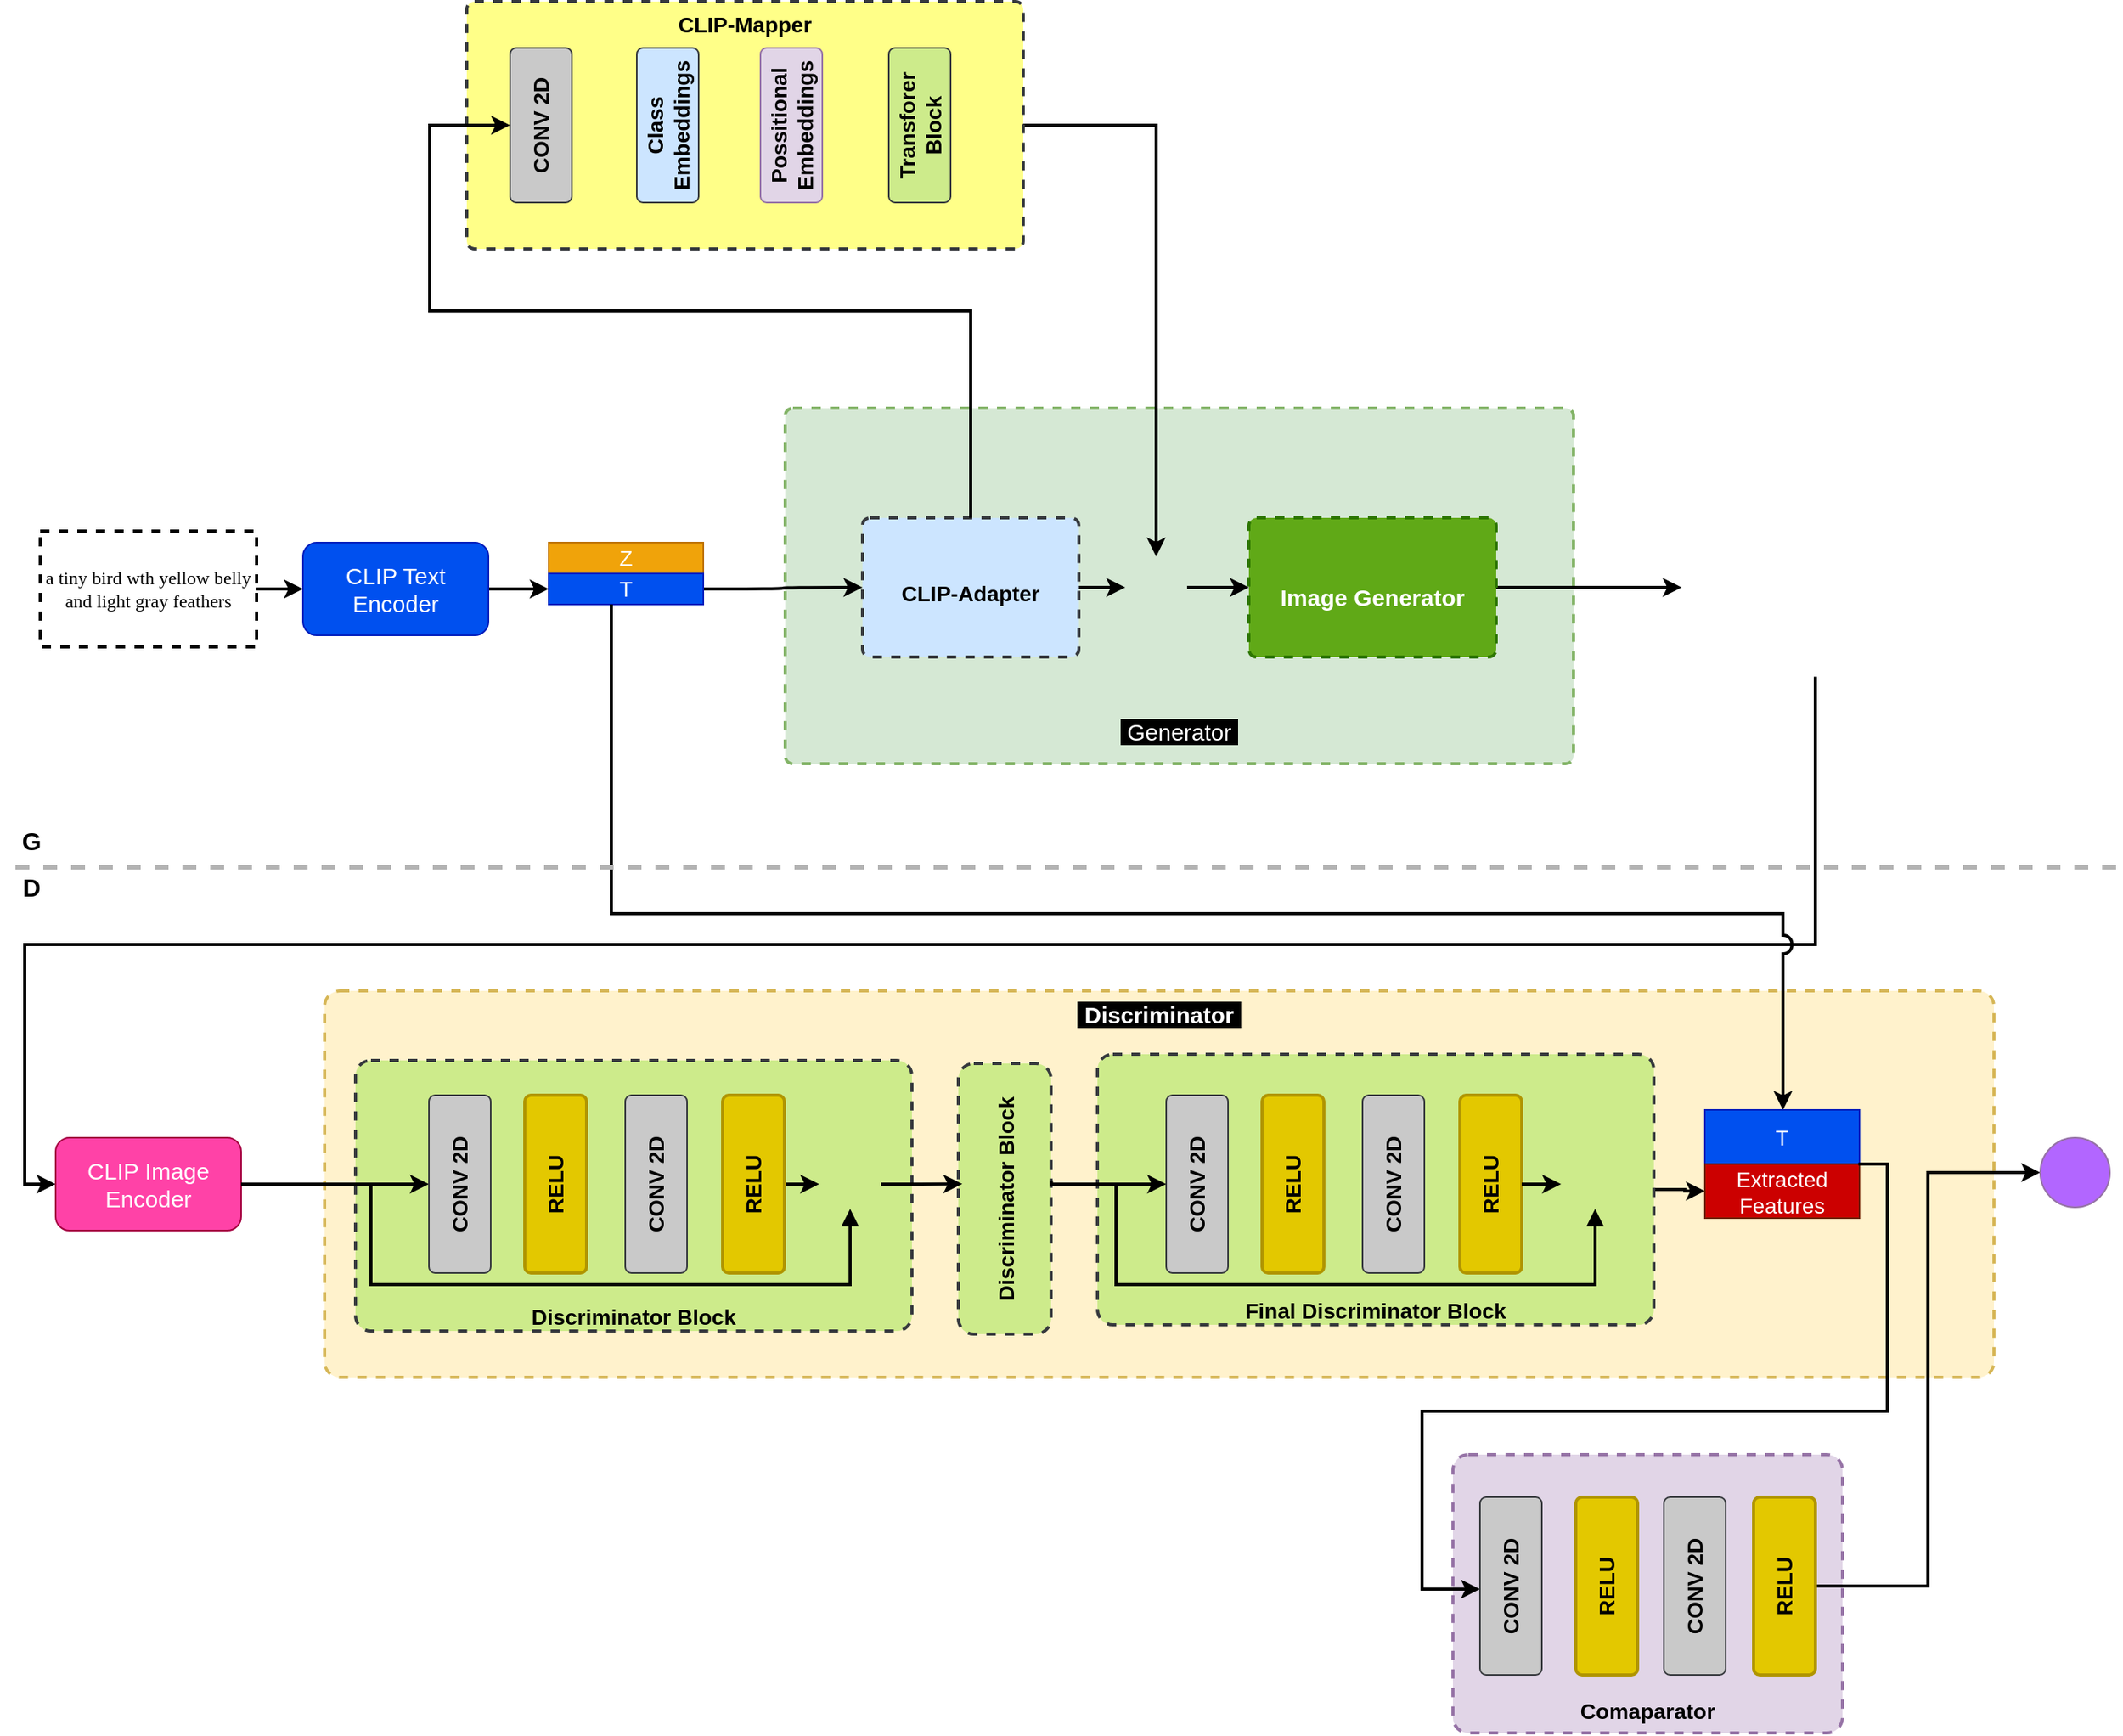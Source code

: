 <mxfile version="24.2.3" type="github">
  <diagram name="Page-1" id="lUMOGSvvNI-4q4CKnHqg">
    <mxGraphModel dx="1909" dy="949" grid="1" gridSize="10" guides="1" tooltips="1" connect="1" arrows="1" fold="1" page="1" pageScale="1" pageWidth="4681" pageHeight="3300" background="#FFFFFF" math="0" shadow="0">
      <root>
        <mxCell id="0" />
        <mxCell id="1" parent="0" />
        <mxCell id="EbBNntHS6jhSmtaPfabT-42" value="&lt;font color=&quot;#ffffff&quot; style=&quot;font-size: 15px;&quot;&gt;&lt;b style=&quot;background-color: rgb(0, 0, 0);&quot;&gt;&amp;nbsp;Discriminator&amp;nbsp;&lt;/b&gt;&lt;/font&gt;" style="html=1;align=center;verticalAlign=top;rounded=1;absoluteArcSize=1;arcSize=20;dashed=1;whiteSpace=wrap;fillColor=#fff2cc;strokeColor=#d6b656;strokeWidth=2;movable=0;resizable=0;rotatable=0;deletable=0;editable=0;locked=1;connectable=0;" parent="1" vertex="1">
          <mxGeometry x="240" y="720" width="1080" height="250" as="geometry" />
        </mxCell>
        <mxCell id="EbBNntHS6jhSmtaPfabT-1" value="&lt;div&gt;&lt;span style=&quot;background-color: rgb(0, 0, 0);&quot;&gt;&lt;br&gt;&lt;/span&gt;&lt;/div&gt;&lt;div&gt;&lt;span style=&quot;background-color: rgb(0, 0, 0);&quot;&gt;&lt;br&gt;&lt;/span&gt;&lt;/div&gt;&lt;div&gt;&lt;span style=&quot;background-color: rgb(0, 0, 0);&quot;&gt;&lt;br&gt;&lt;/span&gt;&lt;/div&gt;&lt;div&gt;&lt;span style=&quot;background-color: rgb(0, 0, 0);&quot;&gt;&lt;br&gt;&lt;/span&gt;&lt;/div&gt;&lt;div&gt;&lt;span style=&quot;background-color: rgb(0, 0, 0);&quot;&gt;&lt;br&gt;&lt;/span&gt;&lt;/div&gt;&lt;div&gt;&lt;span style=&quot;background-color: rgb(0, 0, 0);&quot;&gt;&lt;br&gt;&lt;/span&gt;&lt;/div&gt;&lt;div&gt;&lt;span style=&quot;background-color: rgb(0, 0, 0);&quot;&gt;&lt;br&gt;&lt;/span&gt;&lt;/div&gt;&lt;div&gt;&lt;span style=&quot;background-color: rgb(0, 0, 0);&quot;&gt;&lt;br&gt;&lt;/span&gt;&lt;/div&gt;&lt;div&gt;&lt;span style=&quot;background-color: rgb(0, 0, 0);&quot;&gt;&lt;br&gt;&lt;/span&gt;&lt;/div&gt;&lt;div&gt;&lt;span style=&quot;background-color: rgb(0, 0, 0);&quot;&gt;&lt;br&gt;&lt;/span&gt;&lt;/div&gt;&lt;div&gt;&lt;span style=&quot;background-color: rgb(0, 0, 0);&quot;&gt;&lt;br&gt;&lt;/span&gt;&lt;/div&gt;&lt;div&gt;&lt;span style=&quot;background-color: rgb(0, 0, 0);&quot;&gt;&lt;br&gt;&lt;/span&gt;&lt;/div&gt;&lt;div&gt;&lt;span style=&quot;background-color: rgb(0, 0, 0);&quot;&gt;&lt;br&gt;&lt;/span&gt;&lt;/div&gt;&lt;div&gt;&lt;span style=&quot;background-color: rgb(0, 0, 0);&quot;&gt;&lt;br&gt;&lt;/span&gt;&lt;/div&gt;&lt;div style=&quot;line-height: 30%;&quot;&gt;&lt;font color=&quot;#ffffff&quot; style=&quot;font-size: 15px; background-color: rgb(0, 0, 0);&quot;&gt;&amp;nbsp;Generator&amp;nbsp;&lt;/font&gt;&lt;/div&gt;" style="html=1;align=center;verticalAlign=top;rounded=1;absoluteArcSize=1;arcSize=10;dashed=1;whiteSpace=wrap;fillColor=#d5e8d4;strokeColor=#82b366;movable=1;resizable=1;rotatable=1;deletable=1;editable=1;locked=0;connectable=1;strokeWidth=2;" parent="1" vertex="1">
          <mxGeometry x="538" y="343" width="510" height="230" as="geometry" />
        </mxCell>
        <mxCell id="EbBNntHS6jhSmtaPfabT-41" style="edgeStyle=orthogonalEdgeStyle;rounded=0;orthogonalLoop=1;jettySize=auto;html=1;entryX=0;entryY=0.5;entryDx=0;entryDy=0;strokeWidth=2;movable=1;resizable=1;rotatable=1;deletable=1;editable=1;locked=0;connectable=1;" parent="1" source="EbBNntHS6jhSmtaPfabT-5" target="EbBNntHS6jhSmtaPfabT-40" edge="1">
          <mxGeometry relative="1" as="geometry">
            <Array as="points">
              <mxPoint x="1205" y="690" />
              <mxPoint x="46" y="690" />
              <mxPoint x="46" y="845" />
            </Array>
          </mxGeometry>
        </mxCell>
        <mxCell id="EbBNntHS6jhSmtaPfabT-5" value="" style="shape=image;verticalLabelPosition=bottom;labelBackgroundColor=default;verticalAlign=top;aspect=fixed;imageAspect=0;image=https://upload.wikimedia.org/wikipedia/commons/thumb/4/45/Eopsaltria_australis_-_Mogo_Campground.jpg/640px-Eopsaltria_australis_-_Mogo_Campground.jpg;movable=1;resizable=1;rotatable=1;deletable=1;editable=1;locked=0;connectable=1;" parent="1" vertex="1">
          <mxGeometry x="1118" y="401.31" width="172.92" height="115.38" as="geometry" />
        </mxCell>
        <mxCell id="EbBNntHS6jhSmtaPfabT-17" value="" style="edgeStyle=orthogonalEdgeStyle;rounded=0;orthogonalLoop=1;jettySize=auto;html=1;strokeWidth=2;" parent="1" source="EbBNntHS6jhSmtaPfabT-8" target="EbBNntHS6jhSmtaPfabT-13" edge="1">
          <mxGeometry relative="1" as="geometry" />
        </mxCell>
        <mxCell id="EbBNntHS6jhSmtaPfabT-8" value="&lt;font style=&quot;font-size: 15px;&quot; color=&quot;#ffffff&quot;&gt;CLIP Text Encoder&lt;/font&gt;" style="rounded=1;whiteSpace=wrap;html=1;fillColor=#0050ef;strokeColor=#001DBC;movable=0;resizable=0;rotatable=0;deletable=0;editable=0;locked=1;connectable=0;fontColor=#ffffff;" parent="1" vertex="1">
          <mxGeometry x="226" y="430" width="120" height="60" as="geometry" />
        </mxCell>
        <mxCell id="EbBNntHS6jhSmtaPfabT-11" value="&lt;p style=&quot;line-height: 120%;&quot;&gt;&lt;font style=&quot;font-size: 14px;&quot; color=&quot;#ffffff&quot;&gt;Z&lt;/font&gt;&lt;/p&gt;" style="html=1;dashed=0;whiteSpace=wrap;fillColor=#f0a30a;fontColor=#000000;strokeColor=#BD7000;movable=1;resizable=1;rotatable=1;deletable=1;editable=1;locked=0;connectable=1;" parent="1" vertex="1">
          <mxGeometry x="385" y="430" width="100" height="20" as="geometry" />
        </mxCell>
        <mxCell id="EbBNntHS6jhSmtaPfabT-19" value="" style="edgeStyle=orthogonalEdgeStyle;rounded=0;orthogonalLoop=1;jettySize=auto;html=1;jumpSize=15;curved=1;strokeWidth=2;" parent="1" source="EbBNntHS6jhSmtaPfabT-13" target="EbBNntHS6jhSmtaPfabT-18" edge="1">
          <mxGeometry relative="1" as="geometry" />
        </mxCell>
        <mxCell id="EbBNntHS6jhSmtaPfabT-13" value="&lt;font style=&quot;font-size: 14px;&quot;&gt;T&lt;/font&gt;" style="html=1;dashed=0;whiteSpace=wrap;fillColor=#0050ef;fontColor=#ffffff;strokeColor=#001DBC;movable=1;resizable=1;rotatable=1;deletable=1;editable=1;locked=0;connectable=1;" parent="1" vertex="1">
          <mxGeometry x="385" y="450" width="100" height="20" as="geometry" />
        </mxCell>
        <mxCell id="VmX1CCBsuHoQ8iaOTjce-1" style="edgeStyle=orthogonalEdgeStyle;rounded=0;orthogonalLoop=1;jettySize=auto;html=1;strokeWidth=2;strokeColor=#000000;jumpStyle=arc;jumpSize=10;" edge="1" parent="1">
          <mxGeometry relative="1" as="geometry">
            <mxPoint x="425.5" y="470" as="sourcePoint" />
            <mxPoint x="1183.5" y="797" as="targetPoint" />
            <Array as="points">
              <mxPoint x="425.5" y="670" />
              <mxPoint x="1183.5" y="670" />
            </Array>
          </mxGeometry>
        </mxCell>
        <mxCell id="EbBNntHS6jhSmtaPfabT-16" value="" style="edgeStyle=orthogonalEdgeStyle;rounded=1;orthogonalLoop=1;jettySize=auto;html=1;curved=0;strokeWidth=2;" parent="1" source="EbBNntHS6jhSmtaPfabT-14" target="EbBNntHS6jhSmtaPfabT-8" edge="1">
          <mxGeometry relative="1" as="geometry" />
        </mxCell>
        <mxCell id="EbBNntHS6jhSmtaPfabT-14" value="&lt;font face=&quot;Verdana&quot; style=&quot;font-size: 12px;&quot;&gt;a tiny bird wth yellow belly and light gray feathers&lt;/font&gt;" style="fontStyle=0;dashed=1;html=1;whiteSpace=wrap;strokeColor=default;strokeWidth=2;movable=0;resizable=0;rotatable=0;deletable=0;editable=0;locked=1;connectable=0;" parent="1" vertex="1">
          <mxGeometry x="56" y="422.5" width="140" height="75" as="geometry" />
        </mxCell>
        <mxCell id="EbBNntHS6jhSmtaPfabT-32" value="" style="edgeStyle=orthogonalEdgeStyle;rounded=0;orthogonalLoop=1;jettySize=auto;html=1;strokeWidth=2;" parent="1" source="EbBNntHS6jhSmtaPfabT-18" target="EbBNntHS6jhSmtaPfabT-29" edge="1">
          <mxGeometry relative="1" as="geometry" />
        </mxCell>
        <mxCell id="EbBNntHS6jhSmtaPfabT-18" value="&lt;div style=&quot;font-size: 14px;&quot;&gt;&lt;font style=&quot;font-size: 14px;&quot;&gt;&lt;b&gt;&lt;br&gt;&lt;/b&gt;&lt;/font&gt;&lt;/div&gt;&lt;div style=&quot;font-size: 14px;&quot;&gt;&lt;font style=&quot;font-size: 14px;&quot;&gt;&lt;b&gt;&lt;br&gt;&lt;/b&gt;&lt;/font&gt;&lt;/div&gt;&lt;div style=&quot;font-size: 14px;&quot;&gt;&lt;font style=&quot;font-size: 14px;&quot;&gt;&lt;b&gt;CLIP-Adapter&lt;/b&gt;&lt;/font&gt;&lt;/div&gt;" style="html=1;align=center;verticalAlign=top;rounded=1;absoluteArcSize=1;arcSize=10;dashed=1;whiteSpace=wrap;fillColor=#cce5ff;strokeColor=#36393d;strokeWidth=2;movable=0;resizable=0;rotatable=0;deletable=0;editable=0;locked=1;connectable=0;" parent="1" vertex="1">
          <mxGeometry x="588" y="414" width="140" height="90" as="geometry" />
        </mxCell>
        <mxCell id="EbBNntHS6jhSmtaPfabT-31" style="edgeStyle=orthogonalEdgeStyle;rounded=0;orthogonalLoop=1;jettySize=auto;html=1;entryX=0.5;entryY=0;entryDx=0;entryDy=0;strokeWidth=2;" parent="1" source="EbBNntHS6jhSmtaPfabT-20" target="EbBNntHS6jhSmtaPfabT-29" edge="1">
          <mxGeometry relative="1" as="geometry" />
        </mxCell>
        <mxCell id="EbBNntHS6jhSmtaPfabT-20" value="&lt;font style=&quot;font-size: 14px;&quot;&gt;&lt;b&gt;CLIP-Mapper&lt;/b&gt;&lt;/font&gt;" style="html=1;align=center;verticalAlign=top;rounded=1;absoluteArcSize=1;arcSize=10;dashed=1;whiteSpace=wrap;fillColor=#ffff88;strokeColor=#36393d;strokeWidth=2;movable=0;resizable=0;rotatable=0;deletable=0;editable=0;locked=1;connectable=0;" parent="1" vertex="1">
          <mxGeometry x="332" y="80" width="360" height="160" as="geometry" />
        </mxCell>
        <mxCell id="EbBNntHS6jhSmtaPfabT-26" style="edgeStyle=orthogonalEdgeStyle;rounded=0;orthogonalLoop=1;jettySize=auto;html=1;entryX=0.5;entryY=0;entryDx=0;entryDy=0;strokeWidth=2;" parent="1" source="EbBNntHS6jhSmtaPfabT-18" target="EbBNntHS6jhSmtaPfabT-21" edge="1">
          <mxGeometry relative="1" as="geometry">
            <Array as="points">
              <mxPoint x="658" y="280" />
              <mxPoint x="308" y="280" />
              <mxPoint x="308" y="160" />
            </Array>
          </mxGeometry>
        </mxCell>
        <mxCell id="EbBNntHS6jhSmtaPfabT-21" value="&lt;h4 style=&quot;&quot;&gt;&lt;font face=&quot;Helvetica&quot; style=&quot;font-size: 14px;&quot;&gt;CONV 2D&lt;/font&gt;&lt;/h4&gt;" style="rounded=1;arcSize=10;whiteSpace=wrap;html=1;align=center;rotation=-90;fillColor=#C9C9C9;strokeColor=#36393d;" parent="1" vertex="1">
          <mxGeometry x="330" y="140" width="100" height="40" as="geometry" />
        </mxCell>
        <mxCell id="EbBNntHS6jhSmtaPfabT-22" value="&lt;h4 style=&quot;&quot;&gt;&lt;span style=&quot;font-size: 14px;&quot;&gt;Class Embeddings&lt;/span&gt;&lt;/h4&gt;" style="rounded=1;arcSize=10;whiteSpace=wrap;html=1;align=center;rotation=-90;fillColor=#cce5ff;strokeColor=#36393d;" parent="1" vertex="1">
          <mxGeometry x="412" y="140" width="100" height="40" as="geometry" />
        </mxCell>
        <mxCell id="EbBNntHS6jhSmtaPfabT-23" value="&lt;h4 style=&quot;&quot;&gt;&lt;span style=&quot;font-size: 14px;&quot;&gt;Possitional Embeddings&lt;/span&gt;&lt;/h4&gt;" style="rounded=1;arcSize=10;whiteSpace=wrap;html=1;align=center;rotation=-90;fillColor=#e1d5e7;strokeColor=#9673a6;" parent="1" vertex="1">
          <mxGeometry x="492" y="140" width="100" height="40" as="geometry" />
        </mxCell>
        <mxCell id="EbBNntHS6jhSmtaPfabT-24" value="&lt;h4 style=&quot;&quot;&gt;&lt;span style=&quot;font-size: 14px;&quot;&gt;Transforer Block&lt;/span&gt;&lt;/h4&gt;" style="rounded=1;arcSize=10;whiteSpace=wrap;html=1;align=center;rotation=-90;fillColor=#cdeb8b;strokeColor=#36393d;" parent="1" vertex="1">
          <mxGeometry x="575" y="140" width="100" height="40" as="geometry" />
        </mxCell>
        <mxCell id="EbBNntHS6jhSmtaPfabT-36" style="edgeStyle=orthogonalEdgeStyle;rounded=0;orthogonalLoop=1;jettySize=auto;html=1;entryX=0;entryY=0.5;entryDx=0;entryDy=0;strokeWidth=2;" parent="1" source="EbBNntHS6jhSmtaPfabT-27" target="EbBNntHS6jhSmtaPfabT-5" edge="1">
          <mxGeometry relative="1" as="geometry" />
        </mxCell>
        <mxCell id="EbBNntHS6jhSmtaPfabT-27" value="&lt;div style=&quot;font-size: 15px;&quot;&gt;&lt;br&gt;&lt;/div&gt;&lt;div style=&quot;font-size: 15px;&quot;&gt;&lt;br&gt;&lt;/div&gt;&lt;div style=&quot;font-size: 15px;&quot;&gt;&lt;font style=&quot;font-size: 15px;&quot;&gt;&lt;b style=&quot;&quot;&gt;Image Generator&lt;/b&gt;&lt;/font&gt;&lt;/div&gt;" style="html=1;align=center;verticalAlign=top;rounded=1;absoluteArcSize=1;arcSize=10;dashed=1;whiteSpace=wrap;fillColor=#60a917;strokeColor=#2D7600;fontColor=#ffffff;strokeWidth=2;movable=0;resizable=0;rotatable=0;deletable=0;editable=0;locked=1;connectable=0;" parent="1" vertex="1">
          <mxGeometry x="838" y="414" width="160" height="90" as="geometry" />
        </mxCell>
        <mxCell id="EbBNntHS6jhSmtaPfabT-33" value="" style="edgeStyle=orthogonalEdgeStyle;rounded=0;orthogonalLoop=1;jettySize=auto;html=1;strokeWidth=2;" parent="1" source="EbBNntHS6jhSmtaPfabT-29" target="EbBNntHS6jhSmtaPfabT-27" edge="1">
          <mxGeometry relative="1" as="geometry" />
        </mxCell>
        <mxCell id="EbBNntHS6jhSmtaPfabT-29" value="" style="shape=image;html=1;verticalAlign=top;verticalLabelPosition=bottom;labelBackgroundColor=#ffffff;imageAspect=0;aspect=fixed;image=https://cdn4.iconfinder.com/data/icons/evil-icons-user-interface/64/plus-128.png;fontSize=14;fontColor=#FF3333;imageBackground=none;" parent="1" vertex="1">
          <mxGeometry x="758" y="439" width="40" height="40" as="geometry" />
        </mxCell>
        <mxCell id="EbBNntHS6jhSmtaPfabT-37" value="" style="endArrow=none;dashed=1;html=1;rounded=0;strokeWidth=3;strokeColor=#B3B3B3;movable=1;resizable=1;rotatable=1;deletable=1;editable=1;locked=0;connectable=1;" parent="1" edge="1">
          <mxGeometry width="50" height="50" relative="1" as="geometry">
            <mxPoint x="40" y="640" as="sourcePoint" />
            <mxPoint x="1400" y="640" as="targetPoint" />
          </mxGeometry>
        </mxCell>
        <mxCell id="EbBNntHS6jhSmtaPfabT-38" value="&lt;font style=&quot;font-size: 16px;&quot;&gt;&lt;b&gt;G&lt;/b&gt;&lt;/font&gt;" style="text;html=1;align=center;verticalAlign=middle;resizable=0;points=[];autosize=1;strokeColor=none;fillColor=none;" parent="1" vertex="1">
          <mxGeometry x="30" y="608" width="40" height="30" as="geometry" />
        </mxCell>
        <mxCell id="EbBNntHS6jhSmtaPfabT-39" value="&lt;font size=&quot;1&quot; style=&quot;&quot;&gt;&lt;b style=&quot;font-size: 16px;&quot;&gt;D&lt;/b&gt;&lt;/font&gt;" style="text;html=1;align=center;verticalAlign=middle;resizable=0;points=[];autosize=1;strokeColor=none;fillColor=none;" parent="1" vertex="1">
          <mxGeometry x="30" y="638" width="40" height="30" as="geometry" />
        </mxCell>
        <mxCell id="EbBNntHS6jhSmtaPfabT-40" value="&lt;font style=&quot;font-size: 15px;&quot; color=&quot;#ffffff&quot;&gt;CLIP Image Encoder&lt;/font&gt;" style="rounded=1;whiteSpace=wrap;html=1;fillColor=#ff42a7;strokeColor=#A50040;movable=1;resizable=1;rotatable=1;deletable=1;editable=1;locked=0;connectable=1;fontColor=#ffffff;" parent="1" vertex="1">
          <mxGeometry x="66" y="815" width="120" height="60" as="geometry" />
        </mxCell>
        <mxCell id="EbBNntHS6jhSmtaPfabT-43" value="&lt;div style=&quot;font-size: 14px;&quot;&gt;&lt;span style=&quot;font-weight: 700; text-wrap: nowrap;&quot;&gt;&lt;font style=&quot;font-size: 14px;&quot;&gt;&lt;br&gt;&lt;/font&gt;&lt;/span&gt;&lt;/div&gt;&lt;div style=&quot;font-size: 14px;&quot;&gt;&lt;span style=&quot;font-weight: 700; text-wrap: nowrap;&quot;&gt;&lt;font style=&quot;font-size: 14px;&quot;&gt;&lt;br&gt;&lt;/font&gt;&lt;/span&gt;&lt;/div&gt;&lt;span style=&quot;font-weight: 700; text-wrap: nowrap; font-size: 14px;&quot;&gt;&lt;font style=&quot;font-size: 14px;&quot;&gt;&lt;div style=&quot;&quot;&gt;&lt;span style=&quot;font-weight: 700; text-wrap: nowrap;&quot;&gt;&lt;br&gt;&lt;/span&gt;&lt;/div&gt;&lt;div style=&quot;&quot;&gt;&lt;span style=&quot;font-weight: 700; text-wrap: nowrap;&quot;&gt;&lt;br&gt;&lt;/span&gt;&lt;/div&gt;&lt;div style=&quot;&quot;&gt;&lt;span style=&quot;font-weight: 700; text-wrap: nowrap;&quot;&gt;&lt;br&gt;&lt;/span&gt;&lt;/div&gt;&lt;div style=&quot;&quot;&gt;&lt;span style=&quot;font-weight: 700; text-wrap: nowrap;&quot;&gt;&lt;br&gt;&lt;/span&gt;&lt;/div&gt;&lt;div style=&quot;&quot;&gt;&lt;span style=&quot;font-weight: 700; text-wrap: nowrap;&quot;&gt;&lt;br&gt;&lt;/span&gt;&lt;/div&gt;&lt;div style=&quot;&quot;&gt;&lt;span style=&quot;font-weight: 700; text-wrap: nowrap;&quot;&gt;&lt;br&gt;&lt;/span&gt;&lt;/div&gt;&lt;div style=&quot;&quot;&gt;&lt;span style=&quot;font-weight: 700; text-wrap: nowrap;&quot;&gt;&lt;br&gt;&lt;/span&gt;&lt;/div&gt;Discriminator Block&lt;/font&gt;&lt;/span&gt;" style="html=1;align=center;verticalAlign=top;rounded=1;absoluteArcSize=1;arcSize=20;dashed=1;whiteSpace=wrap;fillColor=#cdeb8b;strokeColor=#36393d;strokeWidth=2;" parent="1" vertex="1">
          <mxGeometry x="260" y="765" width="360" height="175" as="geometry" />
        </mxCell>
        <mxCell id="VmX1CCBsuHoQ8iaOTjce-3" style="edgeStyle=orthogonalEdgeStyle;rounded=0;orthogonalLoop=1;jettySize=auto;html=1;strokeWidth=2;" edge="1" parent="1" source="EbBNntHS6jhSmtaPfabT-40" target="EbBNntHS6jhSmtaPfabT-45">
          <mxGeometry relative="1" as="geometry">
            <Array as="points">
              <mxPoint x="280" y="845" />
              <mxPoint x="280" y="845" />
            </Array>
          </mxGeometry>
        </mxCell>
        <mxCell id="EbBNntHS6jhSmtaPfabT-45" value="&lt;h4 style=&quot;&quot;&gt;&lt;font face=&quot;Helvetica&quot; style=&quot;font-size: 14px;&quot;&gt;CONV 2D&lt;/font&gt;&lt;/h4&gt;" style="rounded=1;arcSize=10;whiteSpace=wrap;html=1;align=center;rotation=-90;fillColor=#C9C9C9;strokeColor=#36393d;" parent="1" vertex="1">
          <mxGeometry x="270" y="825" width="115" height="40" as="geometry" />
        </mxCell>
        <mxCell id="EbBNntHS6jhSmtaPfabT-47" value="&lt;h4 style=&quot;&quot;&gt;&lt;font face=&quot;Helvetica&quot; style=&quot;font-size: 14px;&quot;&gt;CONV 2D&lt;/font&gt;&lt;/h4&gt;" style="rounded=1;arcSize=10;whiteSpace=wrap;html=1;align=center;rotation=-90;fillColor=#C9C9C9;strokeColor=#36393d;" parent="1" vertex="1">
          <mxGeometry x="397" y="825" width="115" height="40" as="geometry" />
        </mxCell>
        <mxCell id="EbBNntHS6jhSmtaPfabT-48" value="&lt;h4 style=&quot;&quot;&gt;&lt;span style=&quot;font-size: 14px;&quot;&gt;RELU&lt;/span&gt;&lt;/h4&gt;" style="rounded=1;arcSize=10;whiteSpace=wrap;html=1;align=center;rotation=-90;fillColor=#e3c800;strokeColor=#B09500;fontColor=#000000;strokeWidth=2;" parent="1" vertex="1">
          <mxGeometry x="332" y="825" width="115" height="40" as="geometry" />
        </mxCell>
        <mxCell id="VmX1CCBsuHoQ8iaOTjce-4" style="edgeStyle=orthogonalEdgeStyle;rounded=0;orthogonalLoop=1;jettySize=auto;html=1;exitX=0.5;exitY=1;exitDx=0;exitDy=0;strokeWidth=2;" edge="1" parent="1" source="EbBNntHS6jhSmtaPfabT-49" target="EbBNntHS6jhSmtaPfabT-50">
          <mxGeometry relative="1" as="geometry" />
        </mxCell>
        <mxCell id="EbBNntHS6jhSmtaPfabT-49" value="&lt;h4 style=&quot;&quot;&gt;&lt;span style=&quot;font-size: 14px;&quot;&gt;RELU&lt;/span&gt;&lt;/h4&gt;" style="rounded=1;arcSize=10;whiteSpace=wrap;html=1;align=center;rotation=-90;fillColor=#e3c800;strokeColor=#B09500;fontColor=#000000;strokeWidth=2;" parent="1" vertex="1">
          <mxGeometry x="460" y="825" width="115" height="40" as="geometry" />
        </mxCell>
        <mxCell id="VmX1CCBsuHoQ8iaOTjce-9" style="edgeStyle=elbowEdgeStyle;rounded=0;orthogonalLoop=1;jettySize=auto;html=1;strokeColor=default;elbow=vertical;strokeWidth=2;endArrow=block;endFill=1;entryX=0.5;entryY=1;entryDx=0;entryDy=0;" edge="1" parent="1">
          <mxGeometry relative="1" as="geometry">
            <mxPoint x="580" y="861.0" as="targetPoint" />
            <mxPoint x="270" y="846" as="sourcePoint" />
            <Array as="points">
              <mxPoint x="420" y="910" />
            </Array>
          </mxGeometry>
        </mxCell>
        <mxCell id="EbBNntHS6jhSmtaPfabT-50" value="" style="shape=image;html=1;verticalAlign=top;verticalLabelPosition=bottom;labelBackgroundColor=#ffffff;imageAspect=0;aspect=fixed;image=https://cdn4.iconfinder.com/data/icons/evil-icons-user-interface/64/plus-128.png;fontSize=14;fontColor=#FF3333;imageBackground=none;" parent="1" vertex="1">
          <mxGeometry x="560" y="825" width="40" height="40" as="geometry" />
        </mxCell>
        <mxCell id="EbBNntHS6jhSmtaPfabT-51" value="" style="html=1;align=center;verticalAlign=top;rounded=1;absoluteArcSize=1;arcSize=20;dashed=1;whiteSpace=wrap;fillColor=#cdeb8b;strokeColor=#36393d;strokeWidth=2;" parent="1" vertex="1">
          <mxGeometry x="650" y="767" width="60" height="175" as="geometry" />
        </mxCell>
        <mxCell id="VmX1CCBsuHoQ8iaOTjce-20" style="edgeStyle=orthogonalEdgeStyle;rounded=0;orthogonalLoop=1;jettySize=auto;html=1;entryX=0;entryY=0.5;entryDx=0;entryDy=0;strokeWidth=2;" edge="1" parent="1" source="EbBNntHS6jhSmtaPfabT-52" target="EbBNntHS6jhSmtaPfabT-59">
          <mxGeometry relative="1" as="geometry" />
        </mxCell>
        <mxCell id="EbBNntHS6jhSmtaPfabT-52" value="&lt;div style=&quot;font-size: 14px;&quot;&gt;&lt;span style=&quot;font-weight: 700; text-wrap: nowrap;&quot;&gt;&lt;font style=&quot;font-size: 14px;&quot;&gt;&lt;br&gt;&lt;/font&gt;&lt;/span&gt;&lt;/div&gt;&lt;div style=&quot;font-size: 14px;&quot;&gt;&lt;span style=&quot;font-weight: 700; text-wrap: nowrap;&quot;&gt;&lt;font style=&quot;font-size: 14px;&quot;&gt;&lt;br&gt;&lt;/font&gt;&lt;/span&gt;&lt;/div&gt;&lt;span style=&quot;font-weight: 700; text-wrap: nowrap; font-size: 14px;&quot;&gt;&lt;font style=&quot;font-size: 14px;&quot;&gt;&lt;div style=&quot;&quot;&gt;&lt;span style=&quot;font-weight: 700; text-wrap: nowrap;&quot;&gt;&lt;br&gt;&lt;/span&gt;&lt;/div&gt;&lt;div style=&quot;&quot;&gt;&lt;span style=&quot;font-weight: 700; text-wrap: nowrap;&quot;&gt;&lt;br&gt;&lt;/span&gt;&lt;/div&gt;&lt;div style=&quot;&quot;&gt;&lt;span style=&quot;font-weight: 700; text-wrap: nowrap;&quot;&gt;&lt;br&gt;&lt;/span&gt;&lt;/div&gt;&lt;div style=&quot;&quot;&gt;&lt;span style=&quot;font-weight: 700; text-wrap: nowrap;&quot;&gt;&lt;br&gt;&lt;/span&gt;&lt;/div&gt;&lt;div style=&quot;&quot;&gt;&lt;span style=&quot;font-weight: 700; text-wrap: nowrap;&quot;&gt;&lt;br&gt;&lt;/span&gt;&lt;/div&gt;&lt;div style=&quot;&quot;&gt;&lt;span style=&quot;font-weight: 700; text-wrap: nowrap;&quot;&gt;&lt;br&gt;&lt;/span&gt;&lt;/div&gt;&lt;div style=&quot;&quot;&gt;&lt;span style=&quot;font-weight: 700; text-wrap: nowrap;&quot;&gt;&lt;br&gt;&lt;/span&gt;&lt;/div&gt;Final Discriminator Block&lt;/font&gt;&lt;/span&gt;" style="html=1;align=center;verticalAlign=top;rounded=1;absoluteArcSize=1;arcSize=20;dashed=1;whiteSpace=wrap;fillColor=#cdeb8b;strokeColor=#36393d;strokeWidth=2;" parent="1" vertex="1">
          <mxGeometry x="740" y="761" width="360" height="175" as="geometry" />
        </mxCell>
        <mxCell id="EbBNntHS6jhSmtaPfabT-53" value="&lt;h4 style=&quot;&quot;&gt;&lt;font face=&quot;Helvetica&quot; style=&quot;font-size: 14px;&quot;&gt;CONV 2D&lt;/font&gt;&lt;/h4&gt;" style="rounded=1;arcSize=10;whiteSpace=wrap;html=1;align=center;rotation=-90;fillColor=#C9C9C9;strokeColor=#36393d;" parent="1" vertex="1">
          <mxGeometry x="747" y="825" width="115" height="40" as="geometry" />
        </mxCell>
        <mxCell id="EbBNntHS6jhSmtaPfabT-54" value="&lt;h4 style=&quot;&quot;&gt;&lt;font face=&quot;Helvetica&quot; style=&quot;font-size: 14px;&quot;&gt;CONV 2D&lt;/font&gt;&lt;/h4&gt;" style="rounded=1;arcSize=10;whiteSpace=wrap;html=1;align=center;rotation=-90;fillColor=#C9C9C9;strokeColor=#36393d;" parent="1" vertex="1">
          <mxGeometry x="874" y="825" width="115" height="40" as="geometry" />
        </mxCell>
        <mxCell id="EbBNntHS6jhSmtaPfabT-55" value="&lt;h4 style=&quot;&quot;&gt;&lt;span style=&quot;font-size: 14px;&quot;&gt;RELU&lt;/span&gt;&lt;/h4&gt;" style="rounded=1;arcSize=10;whiteSpace=wrap;html=1;align=center;rotation=-90;fillColor=#e3c800;strokeColor=#B09500;fontColor=#000000;strokeWidth=2;" parent="1" vertex="1">
          <mxGeometry x="809" y="825" width="115" height="40" as="geometry" />
        </mxCell>
        <mxCell id="EbBNntHS6jhSmtaPfabT-56" value="&lt;h4 style=&quot;&quot;&gt;&lt;span style=&quot;font-size: 14px;&quot;&gt;RELU&lt;/span&gt;&lt;/h4&gt;" style="rounded=1;arcSize=10;whiteSpace=wrap;html=1;align=center;rotation=-90;fillColor=#e3c800;strokeColor=#B09500;fontColor=#000000;strokeWidth=2;" parent="1" vertex="1">
          <mxGeometry x="937" y="825" width="115" height="40" as="geometry" />
        </mxCell>
        <mxCell id="VmX1CCBsuHoQ8iaOTjce-16" style="edgeStyle=orthogonalEdgeStyle;rounded=0;orthogonalLoop=1;jettySize=auto;html=1;strokeWidth=2;" edge="1" parent="1" source="EbBNntHS6jhSmtaPfabT-56" target="EbBNntHS6jhSmtaPfabT-57">
          <mxGeometry relative="1" as="geometry" />
        </mxCell>
        <mxCell id="EbBNntHS6jhSmtaPfabT-57" value="" style="shape=image;html=1;verticalAlign=top;verticalLabelPosition=bottom;labelBackgroundColor=#ffffff;imageAspect=0;aspect=fixed;image=https://cdn4.iconfinder.com/data/icons/evil-icons-user-interface/64/plus-128.png;fontSize=14;fontColor=#FF3333;imageBackground=none;" parent="1" vertex="1">
          <mxGeometry x="1040" y="825" width="40" height="40" as="geometry" />
        </mxCell>
        <mxCell id="EbBNntHS6jhSmtaPfabT-58" value="&lt;p style=&quot;line-height: 120%;&quot;&gt;&lt;span style=&quot;font-size: 14px;&quot;&gt;T&lt;/span&gt;&lt;/p&gt;" style="html=1;dashed=0;whiteSpace=wrap;fillColor=#0050ef;fontColor=#ffffff;strokeColor=#001DBC;movable=1;resizable=1;rotatable=1;deletable=1;editable=1;locked=0;connectable=1;" parent="1" vertex="1">
          <mxGeometry x="1133" y="797" width="100" height="35" as="geometry" />
        </mxCell>
        <mxCell id="EbBNntHS6jhSmtaPfabT-59" value="&lt;span style=&quot;font-size: 14px;&quot;&gt;Extracted Features&lt;/span&gt;" style="html=1;dashed=0;whiteSpace=wrap;fillColor=#CC0000;fontColor=#ffffff;strokeColor=#6D1F00;movable=1;resizable=1;rotatable=1;deletable=1;editable=1;locked=0;connectable=1;" parent="1" vertex="1">
          <mxGeometry x="1133" y="832" width="100" height="35" as="geometry" />
        </mxCell>
        <mxCell id="EbBNntHS6jhSmtaPfabT-60" value="&lt;div style=&quot;font-size: 14px;&quot;&gt;&lt;b style=&quot;&quot;&gt;&lt;font style=&quot;font-size: 14px;&quot;&gt;&lt;br&gt;&lt;/font&gt;&lt;/b&gt;&lt;/div&gt;&lt;div style=&quot;font-size: 14px;&quot;&gt;&lt;b&gt;&lt;font style=&quot;font-size: 14px;&quot;&gt;&lt;br&gt;&lt;/font&gt;&lt;/b&gt;&lt;/div&gt;&lt;div style=&quot;font-size: 14px;&quot;&gt;&lt;b&gt;&lt;font style=&quot;font-size: 14px;&quot;&gt;&lt;br&gt;&lt;/font&gt;&lt;/b&gt;&lt;/div&gt;&lt;div style=&quot;font-size: 14px;&quot;&gt;&lt;b&gt;&lt;font style=&quot;font-size: 14px;&quot;&gt;&lt;br&gt;&lt;/font&gt;&lt;/b&gt;&lt;/div&gt;&lt;div style=&quot;font-size: 14px;&quot;&gt;&lt;b&gt;&lt;font style=&quot;font-size: 14px;&quot;&gt;&lt;br&gt;&lt;/font&gt;&lt;/b&gt;&lt;/div&gt;&lt;div style=&quot;font-size: 14px;&quot;&gt;&lt;b&gt;&lt;font style=&quot;font-size: 14px;&quot;&gt;&lt;br&gt;&lt;/font&gt;&lt;/b&gt;&lt;/div&gt;&lt;div style=&quot;font-size: 14px;&quot;&gt;&lt;b&gt;&lt;font style=&quot;font-size: 14px;&quot;&gt;&lt;br&gt;&lt;/font&gt;&lt;/b&gt;&lt;/div&gt;&lt;div style=&quot;font-size: 14px;&quot;&gt;&lt;b&gt;&lt;font style=&quot;font-size: 14px;&quot;&gt;&lt;br&gt;&lt;/font&gt;&lt;/b&gt;&lt;/div&gt;&lt;div style=&quot;font-size: 14px;&quot;&gt;&lt;br&gt;&lt;/div&gt;&lt;div style=&quot;font-size: 14px;&quot;&gt;&lt;b style=&quot;&quot;&gt;&lt;font style=&quot;font-size: 14px;&quot;&gt;Comaparator&lt;/font&gt;&lt;/b&gt;&lt;/div&gt;" style="html=1;align=center;verticalAlign=top;rounded=1;absoluteArcSize=1;arcSize=20;dashed=1;whiteSpace=wrap;fillColor=#e1d5e7;strokeColor=#9673a6;strokeWidth=2;" parent="1" vertex="1">
          <mxGeometry x="970" y="1020" width="252" height="180" as="geometry" />
        </mxCell>
        <mxCell id="VmX1CCBsuHoQ8iaOTjce-23" style="edgeStyle=orthogonalEdgeStyle;rounded=0;orthogonalLoop=1;jettySize=auto;html=1;exitX=1.003;exitY=1.03;exitDx=0;exitDy=0;entryX=0.5;entryY=0;entryDx=0;entryDy=0;strokeWidth=2;exitPerimeter=0;" edge="1" parent="1" source="EbBNntHS6jhSmtaPfabT-58">
          <mxGeometry relative="1" as="geometry">
            <mxPoint x="987.5" y="1107" as="targetPoint" />
            <mxPoint x="1233" y="834" as="sourcePoint" />
            <Array as="points">
              <mxPoint x="1233" y="832" />
              <mxPoint x="1251" y="832" />
              <mxPoint x="1251" y="992" />
              <mxPoint x="950" y="992" />
              <mxPoint x="950" y="1107" />
            </Array>
          </mxGeometry>
        </mxCell>
        <mxCell id="EbBNntHS6jhSmtaPfabT-61" value="&lt;h4 style=&quot;&quot;&gt;&lt;font face=&quot;Helvetica&quot; style=&quot;font-size: 14px;&quot;&gt;CONV 2D&lt;/font&gt;&lt;/h4&gt;" style="rounded=1;arcSize=10;whiteSpace=wrap;html=1;align=center;rotation=-90;fillColor=#C9C9C9;strokeColor=#36393d;" parent="1" vertex="1">
          <mxGeometry x="950" y="1085" width="115" height="40" as="geometry" />
        </mxCell>
        <mxCell id="EbBNntHS6jhSmtaPfabT-62" value="&lt;h4 style=&quot;&quot;&gt;&lt;span style=&quot;font-size: 14px;&quot;&gt;RELU&lt;/span&gt;&lt;/h4&gt;" style="rounded=1;arcSize=10;whiteSpace=wrap;html=1;align=center;rotation=-90;fillColor=#e3c800;strokeColor=#B09500;fontColor=#000000;strokeWidth=2;" parent="1" vertex="1">
          <mxGeometry x="1012" y="1085" width="115" height="40" as="geometry" />
        </mxCell>
        <mxCell id="EbBNntHS6jhSmtaPfabT-63" value="&lt;h4 style=&quot;&quot;&gt;&lt;font face=&quot;Helvetica&quot; style=&quot;font-size: 14px;&quot;&gt;CONV 2D&lt;/font&gt;&lt;/h4&gt;" style="rounded=1;arcSize=10;whiteSpace=wrap;html=1;align=center;rotation=-90;fillColor=#C9C9C9;strokeColor=#36393d;" parent="1" vertex="1">
          <mxGeometry x="1068.96" y="1085" width="115" height="40" as="geometry" />
        </mxCell>
        <mxCell id="VmX1CCBsuHoQ8iaOTjce-21" style="edgeStyle=orthogonalEdgeStyle;rounded=0;orthogonalLoop=1;jettySize=auto;html=1;exitX=0.5;exitY=1;exitDx=0;exitDy=0;entryX=0;entryY=0.5;entryDx=0;entryDy=0;strokeWidth=2;" edge="1" parent="1" source="EbBNntHS6jhSmtaPfabT-64" target="VmX1CCBsuHoQ8iaOTjce-2">
          <mxGeometry relative="1" as="geometry" />
        </mxCell>
        <mxCell id="EbBNntHS6jhSmtaPfabT-64" value="&lt;h4 style=&quot;&quot;&gt;&lt;span style=&quot;font-size: 14px;&quot;&gt;RELU&lt;/span&gt;&lt;/h4&gt;" style="rounded=1;arcSize=10;whiteSpace=wrap;html=1;align=center;rotation=-90;fillColor=#e3c800;strokeColor=#B09500;fontColor=#000000;strokeWidth=2;" parent="1" vertex="1">
          <mxGeometry x="1127" y="1085" width="115" height="40" as="geometry" />
        </mxCell>
        <mxCell id="VmX1CCBsuHoQ8iaOTjce-13" style="edgeStyle=orthogonalEdgeStyle;rounded=0;orthogonalLoop=1;jettySize=auto;html=1;jumpSize=7;strokeWidth=2;exitX=1.021;exitY=0.438;exitDx=0;exitDy=0;exitPerimeter=0;" edge="1" parent="1" source="EbBNntHS6jhSmtaPfabT-51" target="EbBNntHS6jhSmtaPfabT-53">
          <mxGeometry relative="1" as="geometry">
            <mxPoint x="720" y="845" as="sourcePoint" />
            <Array as="points">
              <mxPoint x="710" y="844" />
              <mxPoint x="710" y="845" />
            </Array>
          </mxGeometry>
        </mxCell>
        <mxCell id="EbBNntHS6jhSmtaPfabT-65" value="&lt;font style=&quot;font-size: 14px;&quot;&gt;Discriminator Block&lt;/font&gt;" style="text;strokeColor=none;fillColor=none;html=1;fontSize=24;fontStyle=1;verticalAlign=middle;align=center;rotation=-90;" parent="1" vertex="1">
          <mxGeometry x="628" y="835" width="100" height="40" as="geometry" />
        </mxCell>
        <mxCell id="VmX1CCBsuHoQ8iaOTjce-2" value="" style="ellipse;whiteSpace=wrap;html=1;aspect=fixed;fillColor=#B266FF;strokeColor=#9673a6;" vertex="1" parent="1">
          <mxGeometry x="1350" y="815" width="45" height="45" as="geometry" />
        </mxCell>
        <mxCell id="VmX1CCBsuHoQ8iaOTjce-5" style="edgeStyle=orthogonalEdgeStyle;rounded=0;orthogonalLoop=1;jettySize=auto;html=1;exitX=1;exitY=0.5;exitDx=0;exitDy=0;entryX=0.043;entryY=0.445;entryDx=0;entryDy=0;entryPerimeter=0;strokeWidth=2;" edge="1" parent="1" source="EbBNntHS6jhSmtaPfabT-50" target="EbBNntHS6jhSmtaPfabT-51">
          <mxGeometry relative="1" as="geometry" />
        </mxCell>
        <mxCell id="VmX1CCBsuHoQ8iaOTjce-19" style="edgeStyle=elbowEdgeStyle;rounded=0;orthogonalLoop=1;jettySize=auto;html=1;strokeColor=default;elbow=vertical;strokeWidth=2;endArrow=block;endFill=1;entryX=0.5;entryY=1;entryDx=0;entryDy=0;" edge="1" parent="1">
          <mxGeometry relative="1" as="geometry">
            <mxPoint x="1062" y="861" as="targetPoint" />
            <mxPoint x="752" y="846" as="sourcePoint" />
            <Array as="points">
              <mxPoint x="890" y="910" />
            </Array>
          </mxGeometry>
        </mxCell>
      </root>
    </mxGraphModel>
  </diagram>
</mxfile>
